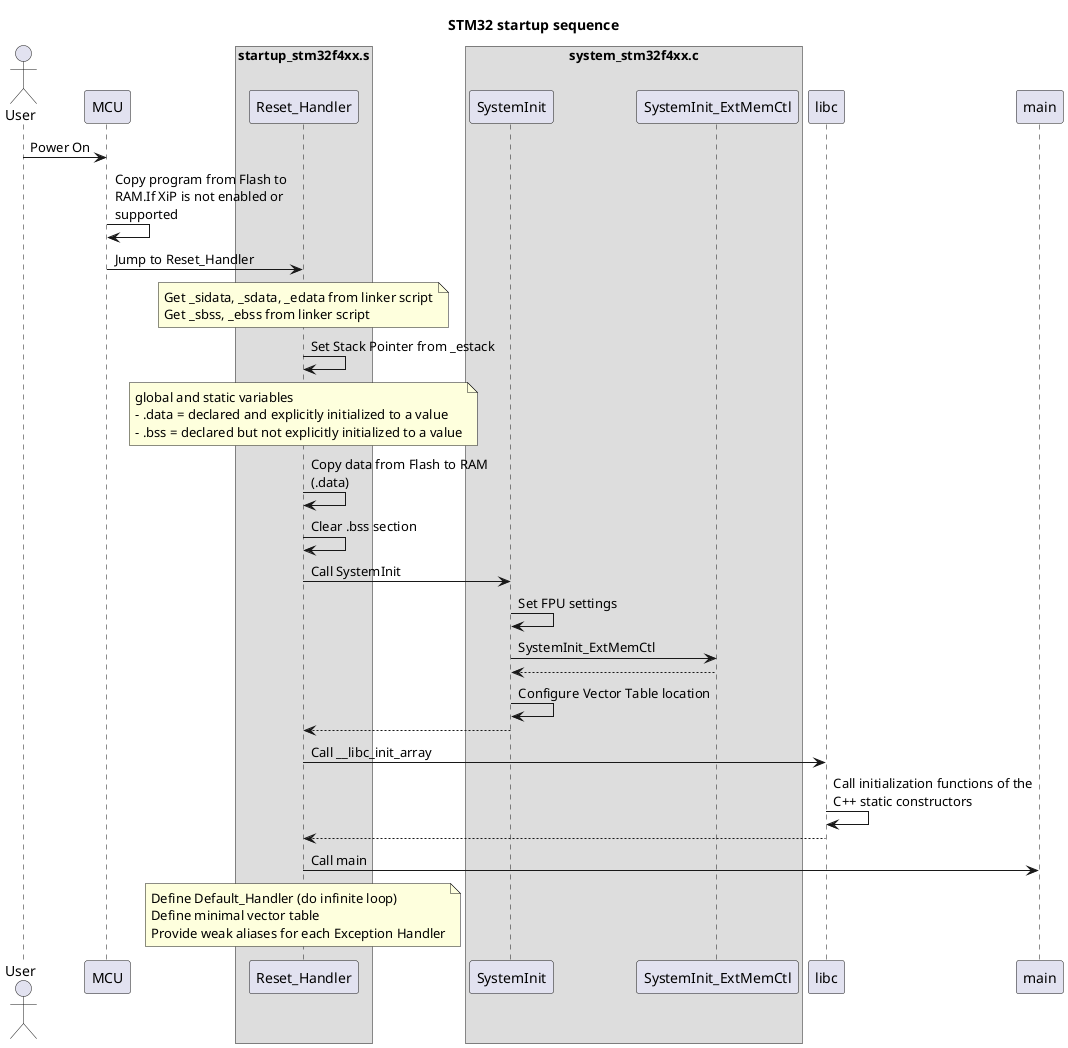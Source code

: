 @startuml "stm32 startup sequence"
title STM32 startup sequence

skinparam MaxMessageSize 200
' hide footbox
hide unlinked

actor "User" as user
participant "MCU" as mcu
box "startup_stm32f4xx.s"
participant "Reset_Handler" as RH
end box
box "system_stm32f4xx.c"
participant "SystemInit" as SI
participant "SystemInit_ExtMemCtl" as SI_ExMem
end box
participant "libc" as libc
participant "main" as main

user -> mcu: Power On
mcu -> mcu: Copy program from Flash to RAM.If XiP is not enabled or supported
mcu -> RH: Jump to Reset_Handler
note over RH
Get _sidata, _sdata, _edata from linker script
Get _sbss, _ebss from linker script
end note

RH -> RH: Set Stack Pointer from _estack

note over RH
global and static variables
- .data = declared and explicitly initialized to a value
- .bss = declared but not explicitly initialized to a value
end note
RH -> RH: Copy data from Flash to RAM (.data)
RH -> RH: Clear .bss section

RH -> SI: Call SystemInit
SI -> SI: Set FPU settings
SI -> SI_ExMem: SystemInit_ExtMemCtl
return
SI -> SI: Configure Vector Table location
RH <-- SI

RH -> libc: Call __libc_init_array
libc -> libc: Call initialization functions of the C++ static constructors
RH <-- libc

RH -> main: Call main

note over of RH
Define Default_Handler (do infinite loop)
Define minimal vector table
Provide weak aliases for each Exception Handler
end note

@enduml
